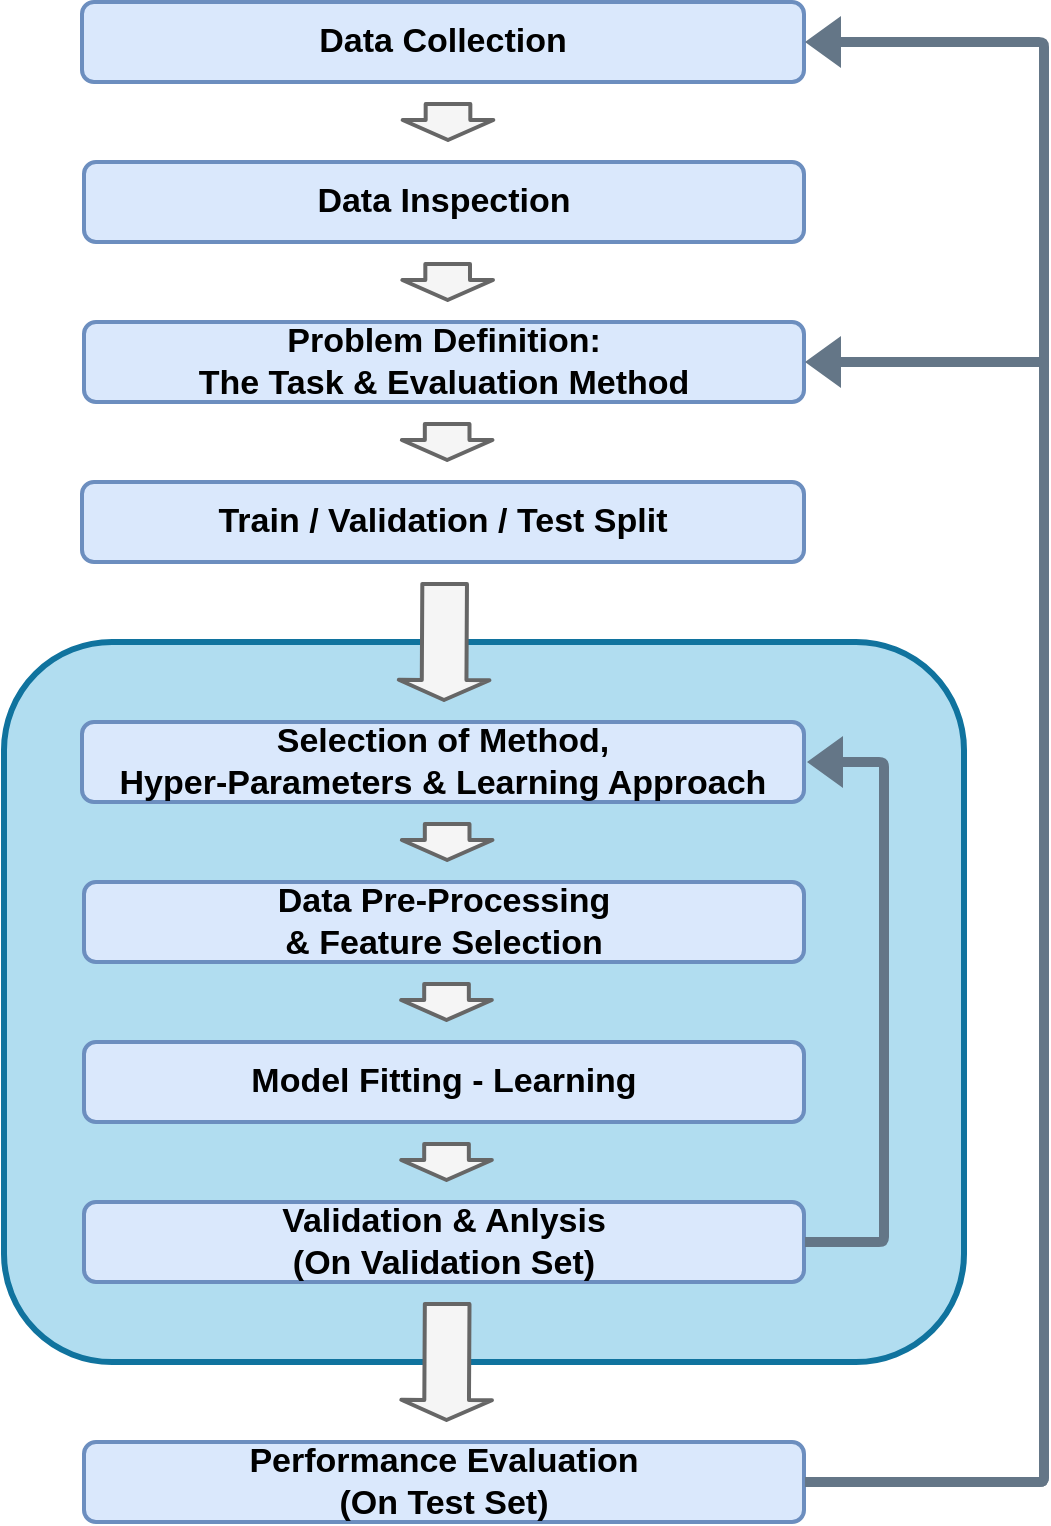 <mxfile version="14.1.8" type="device"><diagram name="Copy of Page-1" id="SK9WO9GBv9TFrdhVU0Zd"><mxGraphModel dx="1350" dy="816" grid="1" gridSize="10" guides="1" tooltips="1" connect="0" arrows="0" fold="1" page="1" pageScale="1" pageWidth="827" pageHeight="1169" math="0" shadow="0"><root><mxCell id="9F9SBDR-Wrx7i04TTyIS-0"/><mxCell id="9F9SBDR-Wrx7i04TTyIS-1" parent="9F9SBDR-Wrx7i04TTyIS-0"/><mxCell id="9F9SBDR-Wrx7i04TTyIS-2" value="&lt;br style=&quot;font-size: 16px&quot;&gt;" style="rounded=1;whiteSpace=wrap;html=1;strokeColor=#10739e;strokeWidth=3;fontFamily=Helvetica;fontStyle=1;fontSize=16;shadow=0;comic=0;fillColor=#b1ddf0;" vertex="1" parent="9F9SBDR-Wrx7i04TTyIS-1"><mxGeometry x="160" y="480" width="480" height="360" as="geometry"/></mxCell><mxCell id="9F9SBDR-Wrx7i04TTyIS-3" value="Data Collection" style="rounded=1;whiteSpace=wrap;html=1;fillColor=#dae8fc;strokeColor=#6c8ebf;strokeWidth=2;fontFamily=Helvetica;fontStyle=1;fontSize=17;shadow=0;comic=0;" vertex="1" parent="9F9SBDR-Wrx7i04TTyIS-1"><mxGeometry x="199" y="160" width="361" height="40" as="geometry"/></mxCell><mxCell id="9F9SBDR-Wrx7i04TTyIS-4" value="Data Inspection&lt;br style=&quot;font-size: 17px;&quot;&gt;" style="rounded=1;whiteSpace=wrap;html=1;fillColor=#dae8fc;strokeColor=#6c8ebf;strokeWidth=2;fontFamily=Helvetica;fontStyle=1;fontSize=17;shadow=0;comic=0;" vertex="1" parent="9F9SBDR-Wrx7i04TTyIS-1"><mxGeometry x="200" y="240" width="360" height="40" as="geometry"/></mxCell><mxCell id="9F9SBDR-Wrx7i04TTyIS-5" value="&lt;div style=&quot;font-size: 17px;&quot;&gt;&lt;span style=&quot;font-size: 17px;&quot;&gt;Problem Definition:&lt;/span&gt;&lt;/div&gt;&lt;div style=&quot;font-size: 17px;&quot;&gt;&lt;span style=&quot;font-size: 17px;&quot;&gt;The Task &amp;amp;&amp;nbsp;&lt;/span&gt;&lt;span style=&quot;text-align: left; font-size: 17px;&quot;&gt;Evaluation Method&lt;/span&gt;&lt;/div&gt;" style="rounded=1;whiteSpace=wrap;html=1;fillColor=#dae8fc;strokeColor=#6c8ebf;strokeWidth=2;fontFamily=Helvetica;fontStyle=1;fontSize=17;shadow=0;comic=0;labelPosition=center;verticalLabelPosition=middle;align=center;verticalAlign=middle;" vertex="1" parent="9F9SBDR-Wrx7i04TTyIS-1"><mxGeometry x="200" y="320" width="360" height="40" as="geometry"/></mxCell><mxCell id="9F9SBDR-Wrx7i04TTyIS-6" value="Performance Evaluation&lt;br style=&quot;font-size: 17px;&quot;&gt;(On Test Set)" style="rounded=1;whiteSpace=wrap;html=1;fillColor=#dae8fc;strokeColor=#6c8ebf;strokeWidth=2;fontFamily=Helvetica;fontStyle=1;fontSize=17;shadow=0;comic=0;" vertex="1" parent="9F9SBDR-Wrx7i04TTyIS-1"><mxGeometry x="200" y="880" width="360" height="40" as="geometry"/></mxCell><mxCell id="9F9SBDR-Wrx7i04TTyIS-7" value="Selection of Method,&lt;br style=&quot;font-size: 17px&quot;&gt;Hyper-Parameters &amp;amp; Learning Approach" style="rounded=1;whiteSpace=wrap;html=1;fillColor=#dae8fc;strokeColor=#6c8ebf;strokeWidth=2;fontFamily=Helvetica;fontStyle=1;fontSize=17;shadow=0;comic=0;" vertex="1" parent="9F9SBDR-Wrx7i04TTyIS-1"><mxGeometry x="199" y="520" width="361" height="40" as="geometry"/></mxCell><mxCell id="9F9SBDR-Wrx7i04TTyIS-8" value="Model Fitting - Learning" style="rounded=1;whiteSpace=wrap;html=1;strokeColor=#6c8ebf;strokeWidth=2;fontFamily=Helvetica;fontStyle=1;fontSize=17;shadow=0;comic=0;fillColor=#dae8fc;" vertex="1" parent="9F9SBDR-Wrx7i04TTyIS-1"><mxGeometry x="200" y="680" width="360" height="40" as="geometry"/></mxCell><mxCell id="9F9SBDR-Wrx7i04TTyIS-9" value="Validation &amp;amp; Anlysis&lt;br style=&quot;font-size: 17px;&quot;&gt;(On Validation Set)" style="rounded=1;whiteSpace=wrap;html=1;strokeColor=#6c8ebf;strokeWidth=2;fontFamily=Helvetica;fontStyle=1;fontSize=17;shadow=0;comic=0;fillColor=#dae8fc;" vertex="1" parent="9F9SBDR-Wrx7i04TTyIS-1"><mxGeometry x="200" y="760" width="360" height="40" as="geometry"/></mxCell><mxCell id="9F9SBDR-Wrx7i04TTyIS-10" value="Data Pre-Processing&lt;br style=&quot;font-size: 17px;&quot;&gt;&amp;amp; Feature Selection" style="rounded=1;whiteSpace=wrap;html=1;fillColor=#dae8fc;strokeColor=#6c8ebf;strokeWidth=2;fontFamily=Helvetica;fontStyle=1;fontSize=17;shadow=0;comic=0;" vertex="1" parent="9F9SBDR-Wrx7i04TTyIS-1"><mxGeometry x="200" y="600" width="360" height="40" as="geometry"/></mxCell><mxCell id="9F9SBDR-Wrx7i04TTyIS-11" value="" style="shape=flexArrow;endArrow=classic;html=1;fontSize=20;endWidth=21;endSize=2.667;width=21.333;fillColor=#f5f5f5;strokeColor=#666666;strokeWidth=2;" edge="1" parent="9F9SBDR-Wrx7i04TTyIS-1"><mxGeometry width="50" height="50" relative="1" as="geometry"><mxPoint x="382" y="210" as="sourcePoint"/><mxPoint x="382" y="230" as="targetPoint"/></mxGeometry></mxCell><mxCell id="9F9SBDR-Wrx7i04TTyIS-12" value="" style="shape=flexArrow;endArrow=classic;html=1;fontFamily=Helvetica;fontSize=18;fillColor=#647687;strokeColor=none;comic=0;width=5;endSize=5.667;" edge="1" parent="9F9SBDR-Wrx7i04TTyIS-1"><mxGeometry width="50" height="50" relative="1" as="geometry"><mxPoint x="560" y="900" as="sourcePoint"/><mxPoint x="560" y="180" as="targetPoint"/><Array as="points"><mxPoint x="680" y="900"/><mxPoint x="680" y="180"/></Array></mxGeometry></mxCell><mxCell id="9F9SBDR-Wrx7i04TTyIS-13" value="" style="shape=flexArrow;endArrow=classic;html=1;fontFamily=Helvetica;fontSize=18;comic=0;width=5;endSize=5.667;exitX=1;exitY=0.5;exitDx=0;exitDy=0;strokeColor=none;fillColor=#647687;" edge="1" parent="9F9SBDR-Wrx7i04TTyIS-1"><mxGeometry width="50" height="50" relative="1" as="geometry"><mxPoint x="560" y="780" as="sourcePoint"/><mxPoint x="561" y="540" as="targetPoint"/><Array as="points"><mxPoint x="600" y="780"/><mxPoint x="600" y="540"/></Array></mxGeometry></mxCell><mxCell id="9F9SBDR-Wrx7i04TTyIS-14" value="" style="shape=flexArrow;endArrow=classic;html=1;fontFamily=Helvetica;fontSize=18;fillColor=#647687;strokeColor=none;comic=0;width=5;endSize=5.667;" edge="1" parent="9F9SBDR-Wrx7i04TTyIS-1"><mxGeometry width="50" height="50" relative="1" as="geometry"><mxPoint x="560" y="900" as="sourcePoint"/><mxPoint x="560" y="340" as="targetPoint"/><Array as="points"><mxPoint x="680" y="900"/><mxPoint x="680" y="340"/></Array></mxGeometry></mxCell><mxCell id="9F9SBDR-Wrx7i04TTyIS-15" value="" style="shape=flexArrow;endArrow=classic;html=1;fontSize=20;endWidth=21;endSize=2.667;width=21.333;fillColor=#f5f5f5;strokeColor=#666666;strokeWidth=2;" edge="1" parent="9F9SBDR-Wrx7i04TTyIS-1"><mxGeometry width="50" height="50" relative="1" as="geometry"><mxPoint x="381.83" y="290" as="sourcePoint"/><mxPoint x="381.83" y="310" as="targetPoint"/></mxGeometry></mxCell><mxCell id="9F9SBDR-Wrx7i04TTyIS-16" value="" style="shape=flexArrow;endArrow=classic;html=1;fontSize=20;endWidth=21;endSize=2.667;width=21.333;fillColor=#f5f5f5;strokeColor=#666666;strokeWidth=2;" edge="1" parent="9F9SBDR-Wrx7i04TTyIS-1"><mxGeometry width="50" height="50" relative="1" as="geometry"><mxPoint x="380.33" y="450" as="sourcePoint"/><mxPoint x="380" y="510" as="targetPoint"/></mxGeometry></mxCell><mxCell id="9F9SBDR-Wrx7i04TTyIS-17" value="" style="shape=flexArrow;endArrow=classic;html=1;fontSize=20;endWidth=21;endSize=2.667;width=21.333;fillColor=#f5f5f5;strokeColor=#666666;strokeWidth=2;" edge="1" parent="9F9SBDR-Wrx7i04TTyIS-1"><mxGeometry width="50" height="50" relative="1" as="geometry"><mxPoint x="381.58" y="570" as="sourcePoint"/><mxPoint x="381.58" y="590" as="targetPoint"/></mxGeometry></mxCell><mxCell id="9F9SBDR-Wrx7i04TTyIS-18" value="" style="shape=flexArrow;endArrow=classic;html=1;fontSize=20;endWidth=21;endSize=2.667;width=21.333;fillColor=#f5f5f5;strokeColor=#666666;strokeWidth=2;" edge="1" parent="9F9SBDR-Wrx7i04TTyIS-1"><mxGeometry width="50" height="50" relative="1" as="geometry"><mxPoint x="381.26" y="650.0" as="sourcePoint"/><mxPoint x="381.26" y="670.0" as="targetPoint"/></mxGeometry></mxCell><mxCell id="9F9SBDR-Wrx7i04TTyIS-19" value="" style="shape=flexArrow;endArrow=classic;html=1;fontSize=20;endWidth=21;endSize=2.667;width=21.333;fillColor=#f5f5f5;strokeColor=#666666;strokeWidth=2;" edge="1" parent="9F9SBDR-Wrx7i04TTyIS-1"><mxGeometry width="50" height="50" relative="1" as="geometry"><mxPoint x="381.26" y="730.0" as="sourcePoint"/><mxPoint x="381.26" y="750.0" as="targetPoint"/></mxGeometry></mxCell><mxCell id="9F9SBDR-Wrx7i04TTyIS-20" value="" style="shape=flexArrow;endArrow=classic;html=1;fontSize=20;endWidth=21;endSize=2.667;width=21.333;fillColor=#f5f5f5;strokeColor=#666666;strokeWidth=2;" edge="1" parent="9F9SBDR-Wrx7i04TTyIS-1"><mxGeometry width="50" height="50" relative="1" as="geometry"><mxPoint x="381.59" y="810" as="sourcePoint"/><mxPoint x="381.26" y="870" as="targetPoint"/></mxGeometry></mxCell><mxCell id="9F9SBDR-Wrx7i04TTyIS-21" value="&lt;div style=&quot;font-size: 17px;&quot;&gt;Train / Validation / Test Split&lt;/div&gt;" style="rounded=1;whiteSpace=wrap;html=1;fillColor=#dae8fc;strokeColor=#6c8ebf;strokeWidth=2;fontFamily=Helvetica;fontStyle=1;fontSize=17;shadow=0;comic=0;labelPosition=center;verticalLabelPosition=middle;align=center;verticalAlign=middle;" vertex="1" parent="9F9SBDR-Wrx7i04TTyIS-1"><mxGeometry x="199" y="400" width="361" height="40" as="geometry"/></mxCell><mxCell id="9F9SBDR-Wrx7i04TTyIS-22" value="" style="shape=flexArrow;endArrow=classic;html=1;fontSize=20;endWidth=21;endSize=2.667;width=21.333;fillColor=#f5f5f5;strokeColor=#666666;strokeWidth=2;" edge="1" parent="9F9SBDR-Wrx7i04TTyIS-1"><mxGeometry width="50" height="50" relative="1" as="geometry"><mxPoint x="381.58" y="370" as="sourcePoint"/><mxPoint x="381.58" y="390" as="targetPoint"/></mxGeometry></mxCell></root></mxGraphModel></diagram></mxfile>